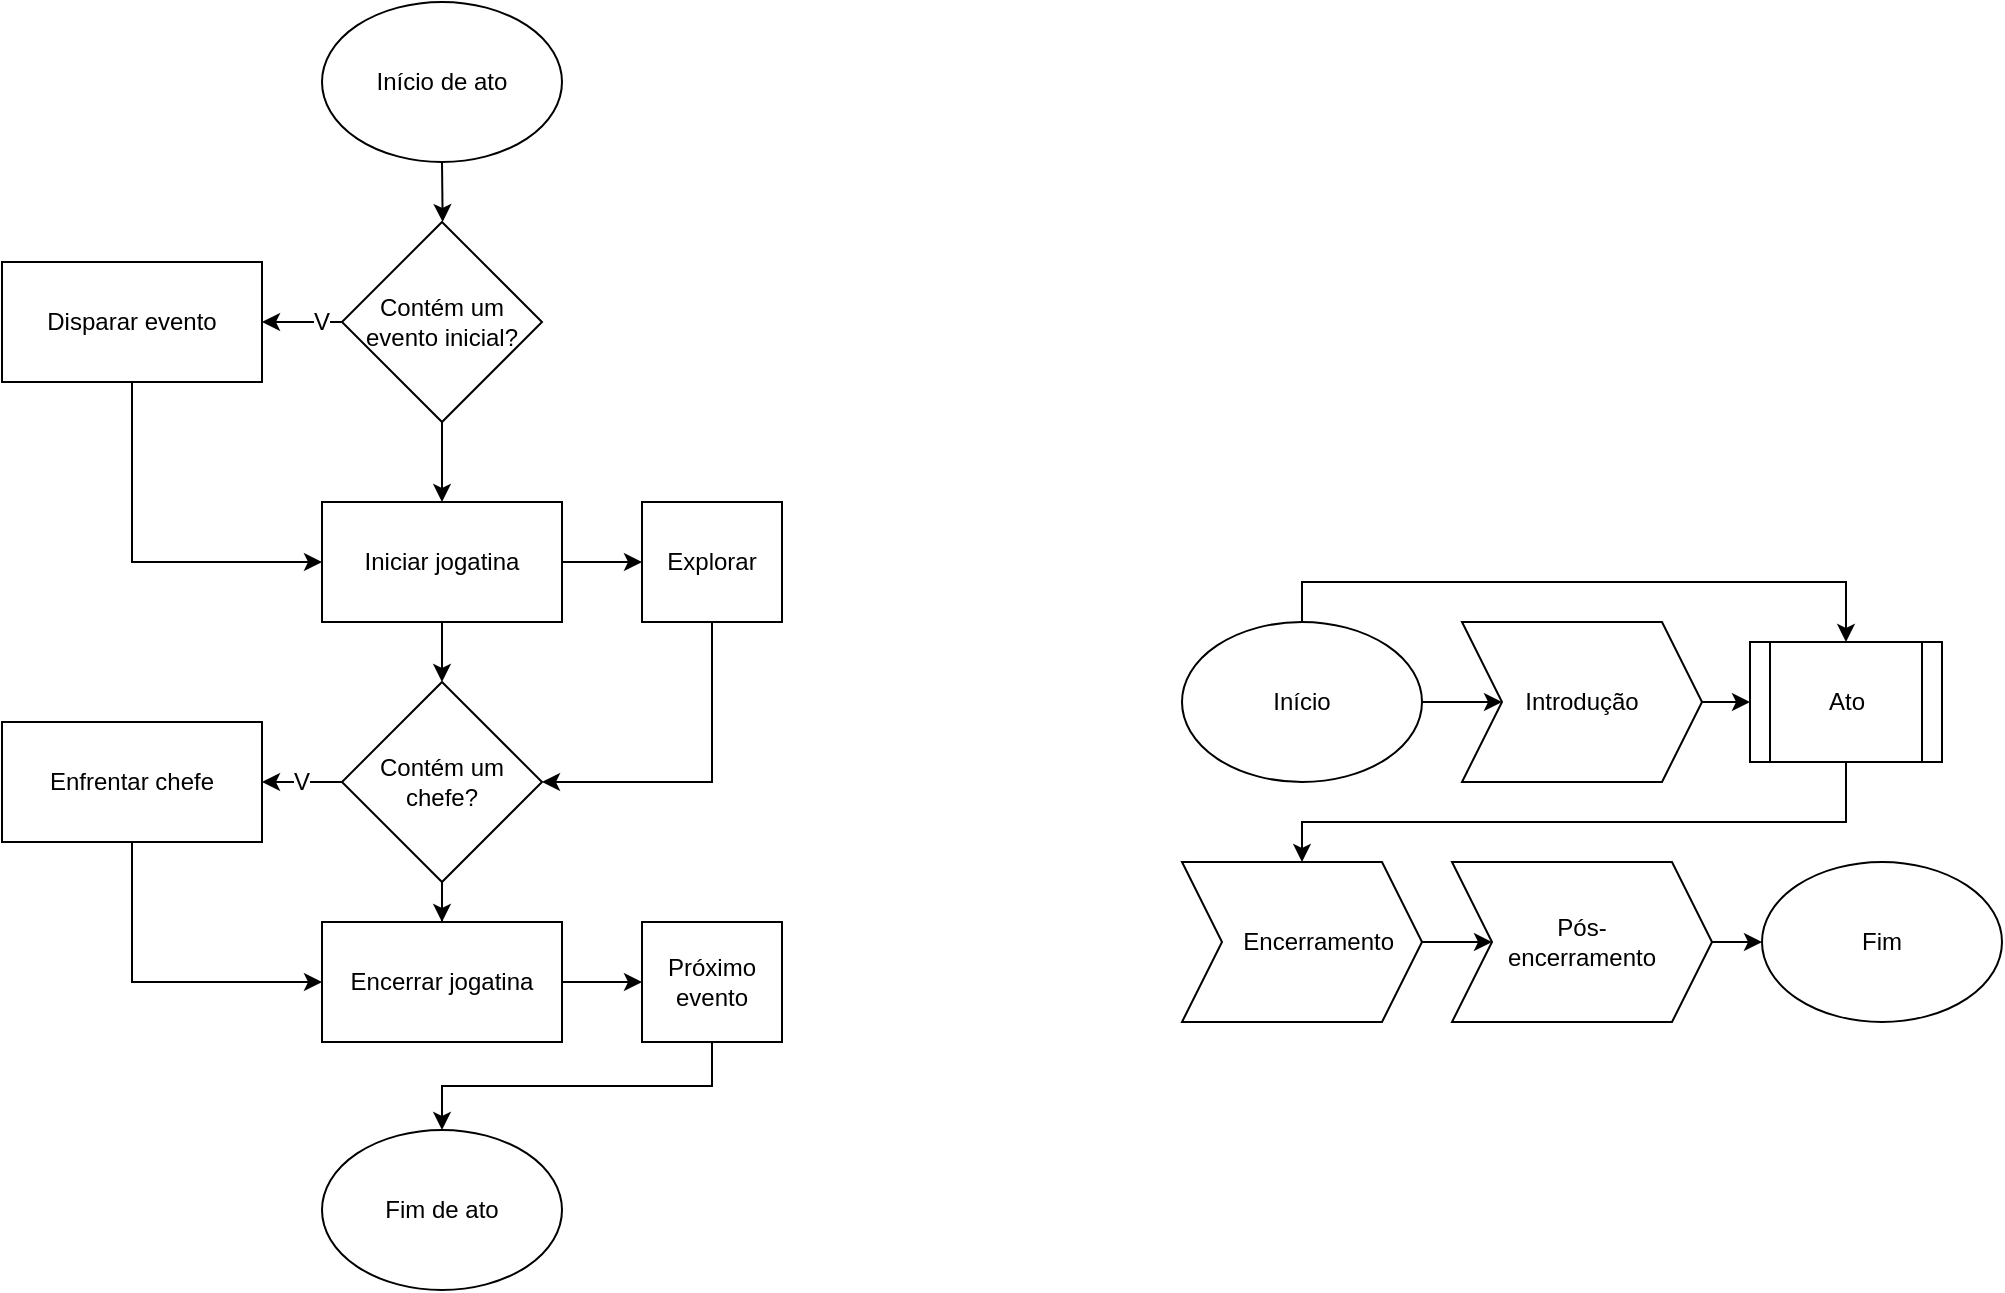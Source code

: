 <mxfile version="21.3.7" type="github">
  <diagram name="Página-1" id="WvmQINZ_7OzMs90h_zgO">
    <mxGraphModel dx="1972" dy="2092" grid="1" gridSize="10" guides="1" tooltips="1" connect="1" arrows="1" fold="1" page="1" pageScale="1" pageWidth="827" pageHeight="1169" math="0" shadow="0">
      <root>
        <mxCell id="0" />
        <mxCell id="1" parent="0" />
        <mxCell id="qej-pxlwRuDXfuUSquyV-24" style="edgeStyle=orthogonalEdgeStyle;rounded=0;orthogonalLoop=1;jettySize=auto;html=1;exitX=0.5;exitY=1;exitDx=0;exitDy=0;" parent="1" source="qej-pxlwRuDXfuUSquyV-23" edge="1">
          <mxGeometry relative="1" as="geometry">
            <mxPoint x="-299.667" y="-140.0" as="targetPoint" />
          </mxGeometry>
        </mxCell>
        <mxCell id="qej-pxlwRuDXfuUSquyV-23" value="Início de ato" style="ellipse;whiteSpace=wrap;html=1;" parent="1" vertex="1">
          <mxGeometry x="-360" y="-250" width="120" height="80" as="geometry" />
        </mxCell>
        <mxCell id="qej-pxlwRuDXfuUSquyV-27" style="edgeStyle=orthogonalEdgeStyle;rounded=0;orthogonalLoop=1;jettySize=auto;html=1;exitX=0.5;exitY=1;exitDx=0;exitDy=0;" parent="1" source="qej-pxlwRuDXfuUSquyV-26" edge="1">
          <mxGeometry relative="1" as="geometry">
            <mxPoint x="-300" as="targetPoint" />
          </mxGeometry>
        </mxCell>
        <mxCell id="qej-pxlwRuDXfuUSquyV-59" style="edgeStyle=orthogonalEdgeStyle;rounded=0;orthogonalLoop=1;jettySize=auto;html=1;exitX=0;exitY=0.5;exitDx=0;exitDy=0;entryX=1;entryY=0.5;entryDx=0;entryDy=0;" parent="1" source="qej-pxlwRuDXfuUSquyV-26" target="qej-pxlwRuDXfuUSquyV-29" edge="1">
          <mxGeometry relative="1" as="geometry" />
        </mxCell>
        <mxCell id="qej-pxlwRuDXfuUSquyV-26" value="Contém um evento inicial?" style="rhombus;whiteSpace=wrap;html=1;" parent="1" vertex="1">
          <mxGeometry x="-350" y="-140" width="100" height="100" as="geometry" />
        </mxCell>
        <mxCell id="qej-pxlwRuDXfuUSquyV-45" style="edgeStyle=orthogonalEdgeStyle;rounded=0;orthogonalLoop=1;jettySize=auto;html=1;exitX=1;exitY=0.5;exitDx=0;exitDy=0;entryX=0;entryY=0.5;entryDx=0;entryDy=0;" parent="1" source="qej-pxlwRuDXfuUSquyV-28" target="qej-pxlwRuDXfuUSquyV-43" edge="1">
          <mxGeometry relative="1" as="geometry" />
        </mxCell>
        <mxCell id="qej-pxlwRuDXfuUSquyV-46" style="edgeStyle=orthogonalEdgeStyle;rounded=0;orthogonalLoop=1;jettySize=auto;html=1;exitX=0.5;exitY=1;exitDx=0;exitDy=0;entryX=0.5;entryY=0;entryDx=0;entryDy=0;" parent="1" source="qej-pxlwRuDXfuUSquyV-28" target="qej-pxlwRuDXfuUSquyV-32" edge="1">
          <mxGeometry relative="1" as="geometry" />
        </mxCell>
        <mxCell id="qej-pxlwRuDXfuUSquyV-28" value="Iniciar jogatina" style="rounded=0;whiteSpace=wrap;html=1;" parent="1" vertex="1">
          <mxGeometry x="-360" width="120" height="60" as="geometry" />
        </mxCell>
        <mxCell id="qej-pxlwRuDXfuUSquyV-57" style="edgeStyle=orthogonalEdgeStyle;rounded=0;orthogonalLoop=1;jettySize=auto;html=1;exitX=0.5;exitY=1;exitDx=0;exitDy=0;entryX=0;entryY=0.5;entryDx=0;entryDy=0;" parent="1" source="qej-pxlwRuDXfuUSquyV-29" target="qej-pxlwRuDXfuUSquyV-28" edge="1">
          <mxGeometry relative="1" as="geometry" />
        </mxCell>
        <mxCell id="qej-pxlwRuDXfuUSquyV-29" value="Disparar evento" style="rounded=0;whiteSpace=wrap;html=1;" parent="1" vertex="1">
          <mxGeometry x="-520" y="-120" width="130" height="60" as="geometry" />
        </mxCell>
        <mxCell id="qej-pxlwRuDXfuUSquyV-35" style="edgeStyle=orthogonalEdgeStyle;rounded=0;orthogonalLoop=1;jettySize=auto;html=1;entryX=0.5;entryY=0;entryDx=0;entryDy=0;" parent="1" source="qej-pxlwRuDXfuUSquyV-32" target="qej-pxlwRuDXfuUSquyV-34" edge="1">
          <mxGeometry relative="1" as="geometry" />
        </mxCell>
        <mxCell id="qej-pxlwRuDXfuUSquyV-37" style="edgeStyle=orthogonalEdgeStyle;rounded=0;orthogonalLoop=1;jettySize=auto;html=1;exitX=0;exitY=0.5;exitDx=0;exitDy=0;entryX=1;entryY=0.5;entryDx=0;entryDy=0;" parent="1" source="qej-pxlwRuDXfuUSquyV-32" target="qej-pxlwRuDXfuUSquyV-36" edge="1">
          <mxGeometry relative="1" as="geometry" />
        </mxCell>
        <mxCell id="qej-pxlwRuDXfuUSquyV-32" value="Contém um chefe?" style="rhombus;whiteSpace=wrap;html=1;" parent="1" vertex="1">
          <mxGeometry x="-350" y="90" width="100" height="100" as="geometry" />
        </mxCell>
        <mxCell id="qej-pxlwRuDXfuUSquyV-41" style="edgeStyle=orthogonalEdgeStyle;rounded=0;orthogonalLoop=1;jettySize=auto;html=1;exitX=0.5;exitY=1;exitDx=0;exitDy=0;" parent="1" source="qej-pxlwRuDXfuUSquyV-51" target="qej-pxlwRuDXfuUSquyV-39" edge="1">
          <mxGeometry relative="1" as="geometry" />
        </mxCell>
        <mxCell id="qej-pxlwRuDXfuUSquyV-53" style="edgeStyle=orthogonalEdgeStyle;rounded=0;orthogonalLoop=1;jettySize=auto;html=1;exitX=1;exitY=0.5;exitDx=0;exitDy=0;entryX=0;entryY=0.5;entryDx=0;entryDy=0;" parent="1" source="qej-pxlwRuDXfuUSquyV-34" target="qej-pxlwRuDXfuUSquyV-51" edge="1">
          <mxGeometry relative="1" as="geometry" />
        </mxCell>
        <mxCell id="qej-pxlwRuDXfuUSquyV-34" value="Encerrar jogatina" style="rounded=0;whiteSpace=wrap;html=1;" parent="1" vertex="1">
          <mxGeometry x="-360" y="210" width="120" height="60" as="geometry" />
        </mxCell>
        <mxCell id="qej-pxlwRuDXfuUSquyV-38" style="edgeStyle=orthogonalEdgeStyle;rounded=0;orthogonalLoop=1;jettySize=auto;html=1;exitX=0.5;exitY=1;exitDx=0;exitDy=0;entryX=0;entryY=0.5;entryDx=0;entryDy=0;" parent="1" source="qej-pxlwRuDXfuUSquyV-36" target="qej-pxlwRuDXfuUSquyV-34" edge="1">
          <mxGeometry relative="1" as="geometry" />
        </mxCell>
        <mxCell id="qej-pxlwRuDXfuUSquyV-36" value="Enfrentar chefe" style="rounded=0;whiteSpace=wrap;html=1;" parent="1" vertex="1">
          <mxGeometry x="-520" y="110" width="130" height="60" as="geometry" />
        </mxCell>
        <mxCell id="qej-pxlwRuDXfuUSquyV-39" value="Fim de ato" style="ellipse;whiteSpace=wrap;html=1;" parent="1" vertex="1">
          <mxGeometry x="-360" y="314" width="120" height="80" as="geometry" />
        </mxCell>
        <mxCell id="qej-pxlwRuDXfuUSquyV-47" style="edgeStyle=orthogonalEdgeStyle;rounded=0;orthogonalLoop=1;jettySize=auto;html=1;exitX=0.5;exitY=1;exitDx=0;exitDy=0;entryX=1;entryY=0.5;entryDx=0;entryDy=0;" parent="1" source="qej-pxlwRuDXfuUSquyV-43" target="qej-pxlwRuDXfuUSquyV-32" edge="1">
          <mxGeometry relative="1" as="geometry" />
        </mxCell>
        <mxCell id="qej-pxlwRuDXfuUSquyV-43" value="Explorar" style="rounded=0;whiteSpace=wrap;html=1;" parent="1" vertex="1">
          <mxGeometry x="-200" width="70" height="60" as="geometry" />
        </mxCell>
        <mxCell id="qej-pxlwRuDXfuUSquyV-48" value="V" style="text;html=1;strokeColor=none;fillColor=none;align=center;verticalAlign=middle;whiteSpace=wrap;rounded=0;labelBackgroundColor=default;" parent="1" vertex="1">
          <mxGeometry x="-390" y="-105" width="60" height="30" as="geometry" />
        </mxCell>
        <mxCell id="qej-pxlwRuDXfuUSquyV-50" value="V" style="text;html=1;strokeColor=none;fillColor=none;align=center;verticalAlign=middle;whiteSpace=wrap;rounded=0;labelBackgroundColor=default;" parent="1" vertex="1">
          <mxGeometry x="-400" y="125" width="60" height="30" as="geometry" />
        </mxCell>
        <mxCell id="qej-pxlwRuDXfuUSquyV-51" value="Próximo evento" style="rounded=0;whiteSpace=wrap;html=1;" parent="1" vertex="1">
          <mxGeometry x="-200" y="210" width="70" height="60" as="geometry" />
        </mxCell>
        <mxCell id="KAW4L1ua3SufrIuBhh7F-22" style="edgeStyle=orthogonalEdgeStyle;rounded=0;orthogonalLoop=1;jettySize=auto;html=1;exitX=0.5;exitY=0;exitDx=0;exitDy=0;entryX=0.5;entryY=0;entryDx=0;entryDy=0;" edge="1" parent="1" source="fdEjfGz4mx9lrLQEBJMP-10" target="KAW4L1ua3SufrIuBhh7F-2">
          <mxGeometry relative="1" as="geometry" />
        </mxCell>
        <mxCell id="KAW4L1ua3SufrIuBhh7F-26" value="" style="edgeStyle=orthogonalEdgeStyle;rounded=0;orthogonalLoop=1;jettySize=auto;html=1;" edge="1" parent="1" source="fdEjfGz4mx9lrLQEBJMP-10" target="KAW4L1ua3SufrIuBhh7F-1">
          <mxGeometry relative="1" as="geometry" />
        </mxCell>
        <mxCell id="fdEjfGz4mx9lrLQEBJMP-10" value="Início" style="ellipse;whiteSpace=wrap;html=1;" parent="1" vertex="1">
          <mxGeometry x="70" y="60" width="120" height="80" as="geometry" />
        </mxCell>
        <mxCell id="fdEjfGz4mx9lrLQEBJMP-19" value="&lt;div&gt;Fim&lt;/div&gt;" style="ellipse;whiteSpace=wrap;html=1;" parent="1" vertex="1">
          <mxGeometry x="360" y="180" width="120" height="80" as="geometry" />
        </mxCell>
        <mxCell id="KAW4L1ua3SufrIuBhh7F-6" value="" style="edgeStyle=orthogonalEdgeStyle;rounded=0;orthogonalLoop=1;jettySize=auto;html=1;" edge="1" parent="1" source="KAW4L1ua3SufrIuBhh7F-1" target="KAW4L1ua3SufrIuBhh7F-2">
          <mxGeometry relative="1" as="geometry" />
        </mxCell>
        <mxCell id="KAW4L1ua3SufrIuBhh7F-1" value="Introdução" style="shape=step;perimeter=stepPerimeter;whiteSpace=wrap;html=1;fixedSize=1;" vertex="1" parent="1">
          <mxGeometry x="210" y="60" width="120" height="80" as="geometry" />
        </mxCell>
        <mxCell id="KAW4L1ua3SufrIuBhh7F-27" style="edgeStyle=orthogonalEdgeStyle;rounded=0;orthogonalLoop=1;jettySize=auto;html=1;" edge="1" parent="1" source="KAW4L1ua3SufrIuBhh7F-2" target="KAW4L1ua3SufrIuBhh7F-7">
          <mxGeometry relative="1" as="geometry">
            <Array as="points">
              <mxPoint x="402" y="160" />
              <mxPoint x="130" y="160" />
            </Array>
          </mxGeometry>
        </mxCell>
        <mxCell id="KAW4L1ua3SufrIuBhh7F-2" value="Ato" style="shape=process;whiteSpace=wrap;html=1;backgroundOutline=1;" vertex="1" parent="1">
          <mxGeometry x="354" y="70" width="96" height="60" as="geometry" />
        </mxCell>
        <mxCell id="KAW4L1ua3SufrIuBhh7F-10" value="" style="edgeStyle=orthogonalEdgeStyle;rounded=0;orthogonalLoop=1;jettySize=auto;html=1;" edge="1" parent="1" source="KAW4L1ua3SufrIuBhh7F-17" target="fdEjfGz4mx9lrLQEBJMP-19">
          <mxGeometry relative="1" as="geometry" />
        </mxCell>
        <mxCell id="KAW4L1ua3SufrIuBhh7F-19" style="edgeStyle=orthogonalEdgeStyle;rounded=0;orthogonalLoop=1;jettySize=auto;html=1;exitX=1;exitY=0.5;exitDx=0;exitDy=0;" edge="1" parent="1" source="KAW4L1ua3SufrIuBhh7F-7" target="KAW4L1ua3SufrIuBhh7F-17">
          <mxGeometry relative="1" as="geometry" />
        </mxCell>
        <mxCell id="KAW4L1ua3SufrIuBhh7F-7" value="&amp;nbsp;&amp;nbsp;&amp;nbsp;&amp;nbsp; Encerramento" style="shape=step;perimeter=stepPerimeter;whiteSpace=wrap;html=1;fixedSize=1;align=center;" vertex="1" parent="1">
          <mxGeometry x="70" y="180" width="120" height="80" as="geometry" />
        </mxCell>
        <mxCell id="KAW4L1ua3SufrIuBhh7F-17" value="Pós-&#xa;encerramento" style="shape=step;perimeter=stepPerimeter;fixedSize=1;align=center;labelBackgroundColor=none;labelBorderColor=none;whiteSpace=wrap;" vertex="1" parent="1">
          <mxGeometry x="205" y="180" width="130" height="80" as="geometry" />
        </mxCell>
      </root>
    </mxGraphModel>
  </diagram>
</mxfile>
